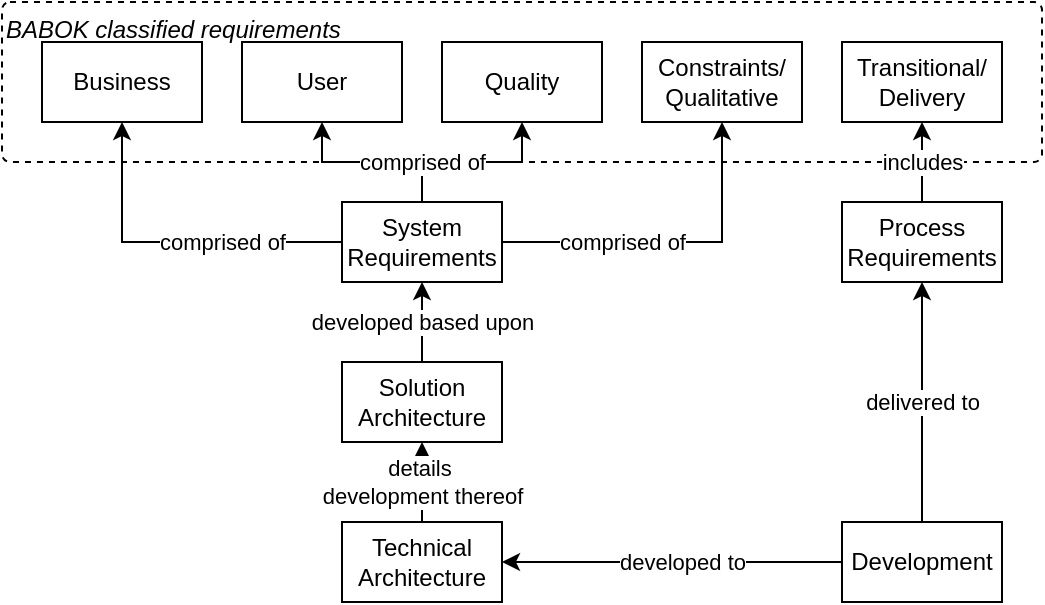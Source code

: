 <mxfile version="20.0.4" type="google"><diagram id="LpJVdC6ibyjmXkgtrIU5" name="Page-1"><mxGraphModel grid="1" page="1" gridSize="10" guides="1" tooltips="1" connect="1" arrows="1" fold="1" pageScale="1" pageWidth="827" pageHeight="1169" math="0" shadow="0"><root><mxCell id="0"/><mxCell id="1" parent="0"/><mxCell id="GVXgFqII7rOSXFsGNE4C-21" value="BABOK classified requirements" style="rounded=1;whiteSpace=wrap;html=1;dashed=1;align=left;verticalAlign=top;absoluteArcSize=1;arcSize=8;fontStyle=2" vertex="1" parent="1"><mxGeometry x="120" y="100" width="520" height="80" as="geometry"/></mxCell><mxCell id="GVXgFqII7rOSXFsGNE4C-13" style="edgeStyle=orthogonalEdgeStyle;rounded=0;orthogonalLoop=1;jettySize=auto;html=1;entryX=0.5;entryY=1;entryDx=0;entryDy=0;" edge="1" parent="1" source="GVXgFqII7rOSXFsGNE4C-9" target="GVXgFqII7rOSXFsGNE4C-5"><mxGeometry relative="1" as="geometry"/></mxCell><mxCell id="GVXgFqII7rOSXFsGNE4C-1" value="Business" style="rounded=0;whiteSpace=wrap;html=1;" vertex="1" parent="1"><mxGeometry x="140" y="120" width="80" height="40" as="geometry"/></mxCell><mxCell id="GVXgFqII7rOSXFsGNE4C-2" value="User" style="rounded=0;whiteSpace=wrap;html=1;" vertex="1" parent="1"><mxGeometry x="240" y="120" width="80" height="40" as="geometry"/></mxCell><mxCell id="GVXgFqII7rOSXFsGNE4C-3" value="Constraints/&lt;br&gt;Qualitative" style="rounded=0;whiteSpace=wrap;html=1;" vertex="1" parent="1"><mxGeometry x="440" y="120" width="80" height="40" as="geometry"/></mxCell><mxCell id="GVXgFqII7rOSXFsGNE4C-4" value="Transitional/&lt;br&gt;Delivery" style="rounded=0;whiteSpace=wrap;html=1;" vertex="1" parent="1"><mxGeometry x="540" y="120" width="80" height="40" as="geometry"/></mxCell><mxCell id="GVXgFqII7rOSXFsGNE4C-5" value="Quality" style="rounded=0;whiteSpace=wrap;html=1;" vertex="1" parent="1"><mxGeometry x="340" y="120" width="80" height="40" as="geometry"/></mxCell><mxCell id="GVXgFqII7rOSXFsGNE4C-11" value="comprised of" style="edgeStyle=orthogonalEdgeStyle;rounded=0;orthogonalLoop=1;jettySize=auto;html=1;entryX=0.5;entryY=1;entryDx=0;entryDy=0;" edge="1" parent="1" source="GVXgFqII7rOSXFsGNE4C-9" target="GVXgFqII7rOSXFsGNE4C-1"><mxGeometry x="-0.294" relative="1" as="geometry"><mxPoint as="offset"/></mxGeometry></mxCell><mxCell id="GVXgFqII7rOSXFsGNE4C-12" value="comprised of" style="edgeStyle=orthogonalEdgeStyle;rounded=0;orthogonalLoop=1;jettySize=auto;html=1;entryX=0.5;entryY=1;entryDx=0;entryDy=0;" edge="1" parent="1" source="GVXgFqII7rOSXFsGNE4C-9" target="GVXgFqII7rOSXFsGNE4C-2"><mxGeometry x="-0.556" relative="1" as="geometry"><mxPoint as="offset"/></mxGeometry></mxCell><mxCell id="GVXgFqII7rOSXFsGNE4C-14" value="comprised of" style="edgeStyle=orthogonalEdgeStyle;rounded=0;orthogonalLoop=1;jettySize=auto;html=1;entryX=0.5;entryY=1;entryDx=0;entryDy=0;" edge="1" parent="1" source="GVXgFqII7rOSXFsGNE4C-9" target="GVXgFqII7rOSXFsGNE4C-3"><mxGeometry x="-0.294" relative="1" as="geometry"><mxPoint as="offset"/></mxGeometry></mxCell><mxCell id="GVXgFqII7rOSXFsGNE4C-9" value="System Requirements" style="rounded=0;whiteSpace=wrap;html=1;" vertex="1" parent="1"><mxGeometry x="290" y="200" width="80" height="40" as="geometry"/></mxCell><mxCell id="GVXgFqII7rOSXFsGNE4C-15" value="includes" style="edgeStyle=orthogonalEdgeStyle;rounded=0;orthogonalLoop=1;jettySize=auto;html=1;entryX=0.5;entryY=1;entryDx=0;entryDy=0;" edge="1" parent="1" source="GVXgFqII7rOSXFsGNE4C-10" target="GVXgFqII7rOSXFsGNE4C-4"><mxGeometry relative="1" as="geometry"/></mxCell><mxCell id="GVXgFqII7rOSXFsGNE4C-10" value="Process Requirements" style="rounded=0;whiteSpace=wrap;html=1;" vertex="1" parent="1"><mxGeometry x="540" y="200" width="80" height="40" as="geometry"/></mxCell><mxCell id="GVXgFqII7rOSXFsGNE4C-18" value="developed based upon" style="edgeStyle=orthogonalEdgeStyle;rounded=0;orthogonalLoop=1;jettySize=auto;html=1;entryX=0.5;entryY=1;entryDx=0;entryDy=0;" edge="1" parent="1" source="GVXgFqII7rOSXFsGNE4C-17" target="GVXgFqII7rOSXFsGNE4C-9"><mxGeometry relative="1" as="geometry"/></mxCell><mxCell id="GVXgFqII7rOSXFsGNE4C-17" value="Solution Architecture" style="rounded=0;whiteSpace=wrap;html=1;" vertex="1" parent="1"><mxGeometry x="290" y="280" width="80" height="40" as="geometry"/></mxCell><mxCell id="GVXgFqII7rOSXFsGNE4C-20" value="details&amp;nbsp;&lt;br&gt;development thereof" style="edgeStyle=orthogonalEdgeStyle;rounded=0;orthogonalLoop=1;jettySize=auto;html=1;entryX=0.5;entryY=1;entryDx=0;entryDy=0;" edge="1" parent="1" source="GVXgFqII7rOSXFsGNE4C-19" target="GVXgFqII7rOSXFsGNE4C-17"><mxGeometry relative="1" as="geometry"/></mxCell><mxCell id="GVXgFqII7rOSXFsGNE4C-19" value="Technical Architecture" style="rounded=0;whiteSpace=wrap;html=1;" vertex="1" parent="1"><mxGeometry x="290" y="360" width="80" height="40" as="geometry"/></mxCell><mxCell id="GVXgFqII7rOSXFsGNE4C-23" value="developed to" style="edgeStyle=orthogonalEdgeStyle;rounded=0;orthogonalLoop=1;jettySize=auto;html=1;entryX=1;entryY=0.5;entryDx=0;entryDy=0;" edge="1" parent="1" source="GVXgFqII7rOSXFsGNE4C-22" target="GVXgFqII7rOSXFsGNE4C-19"><mxGeometry x="-0.059" relative="1" as="geometry"><mxPoint as="offset"/></mxGeometry></mxCell><mxCell id="GVXgFqII7rOSXFsGNE4C-24" value="delivered to" style="edgeStyle=orthogonalEdgeStyle;rounded=0;orthogonalLoop=1;jettySize=auto;html=1;entryX=0.5;entryY=1;entryDx=0;entryDy=0;" edge="1" parent="1" source="GVXgFqII7rOSXFsGNE4C-22" target="GVXgFqII7rOSXFsGNE4C-10"><mxGeometry relative="1" as="geometry"/></mxCell><mxCell id="GVXgFqII7rOSXFsGNE4C-22" value="Development" style="rounded=0;whiteSpace=wrap;html=1;" vertex="1" parent="1"><mxGeometry x="540" y="360" width="80" height="40" as="geometry"/></mxCell></root></mxGraphModel></diagram></mxfile>